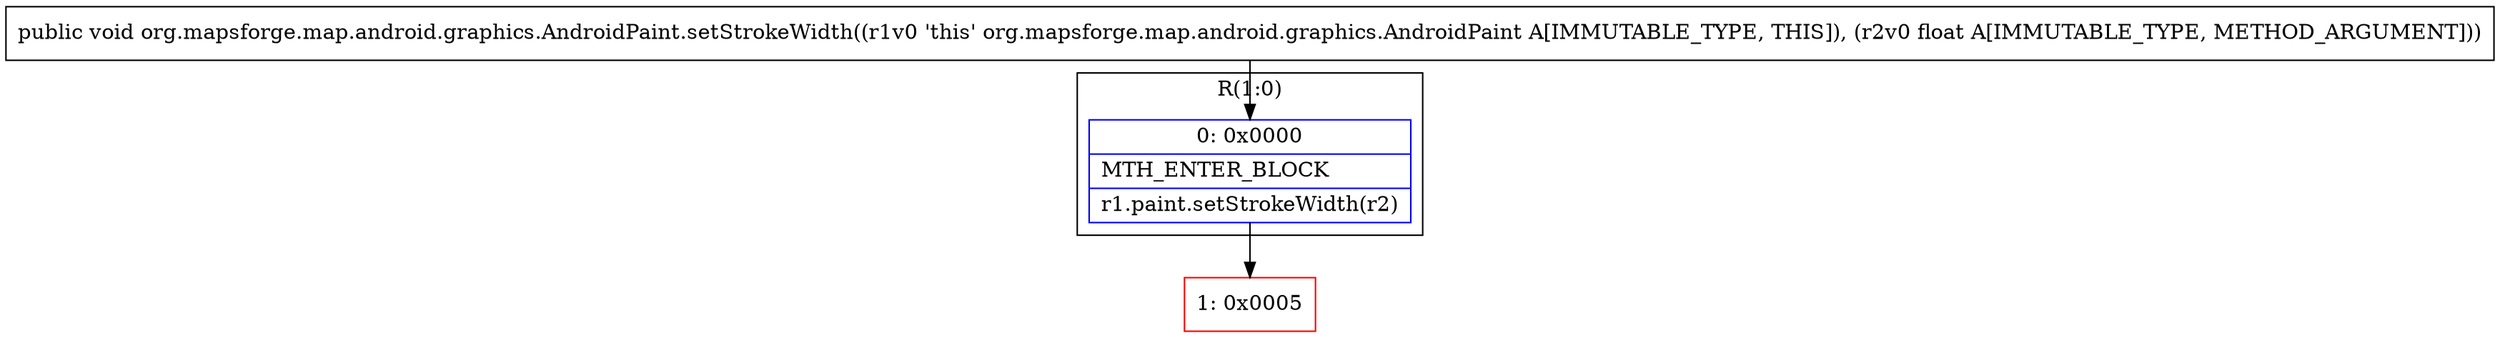 digraph "CFG fororg.mapsforge.map.android.graphics.AndroidPaint.setStrokeWidth(F)V" {
subgraph cluster_Region_1641825731 {
label = "R(1:0)";
node [shape=record,color=blue];
Node_0 [shape=record,label="{0\:\ 0x0000|MTH_ENTER_BLOCK\l|r1.paint.setStrokeWidth(r2)\l}"];
}
Node_1 [shape=record,color=red,label="{1\:\ 0x0005}"];
MethodNode[shape=record,label="{public void org.mapsforge.map.android.graphics.AndroidPaint.setStrokeWidth((r1v0 'this' org.mapsforge.map.android.graphics.AndroidPaint A[IMMUTABLE_TYPE, THIS]), (r2v0 float A[IMMUTABLE_TYPE, METHOD_ARGUMENT])) }"];
MethodNode -> Node_0;
Node_0 -> Node_1;
}

